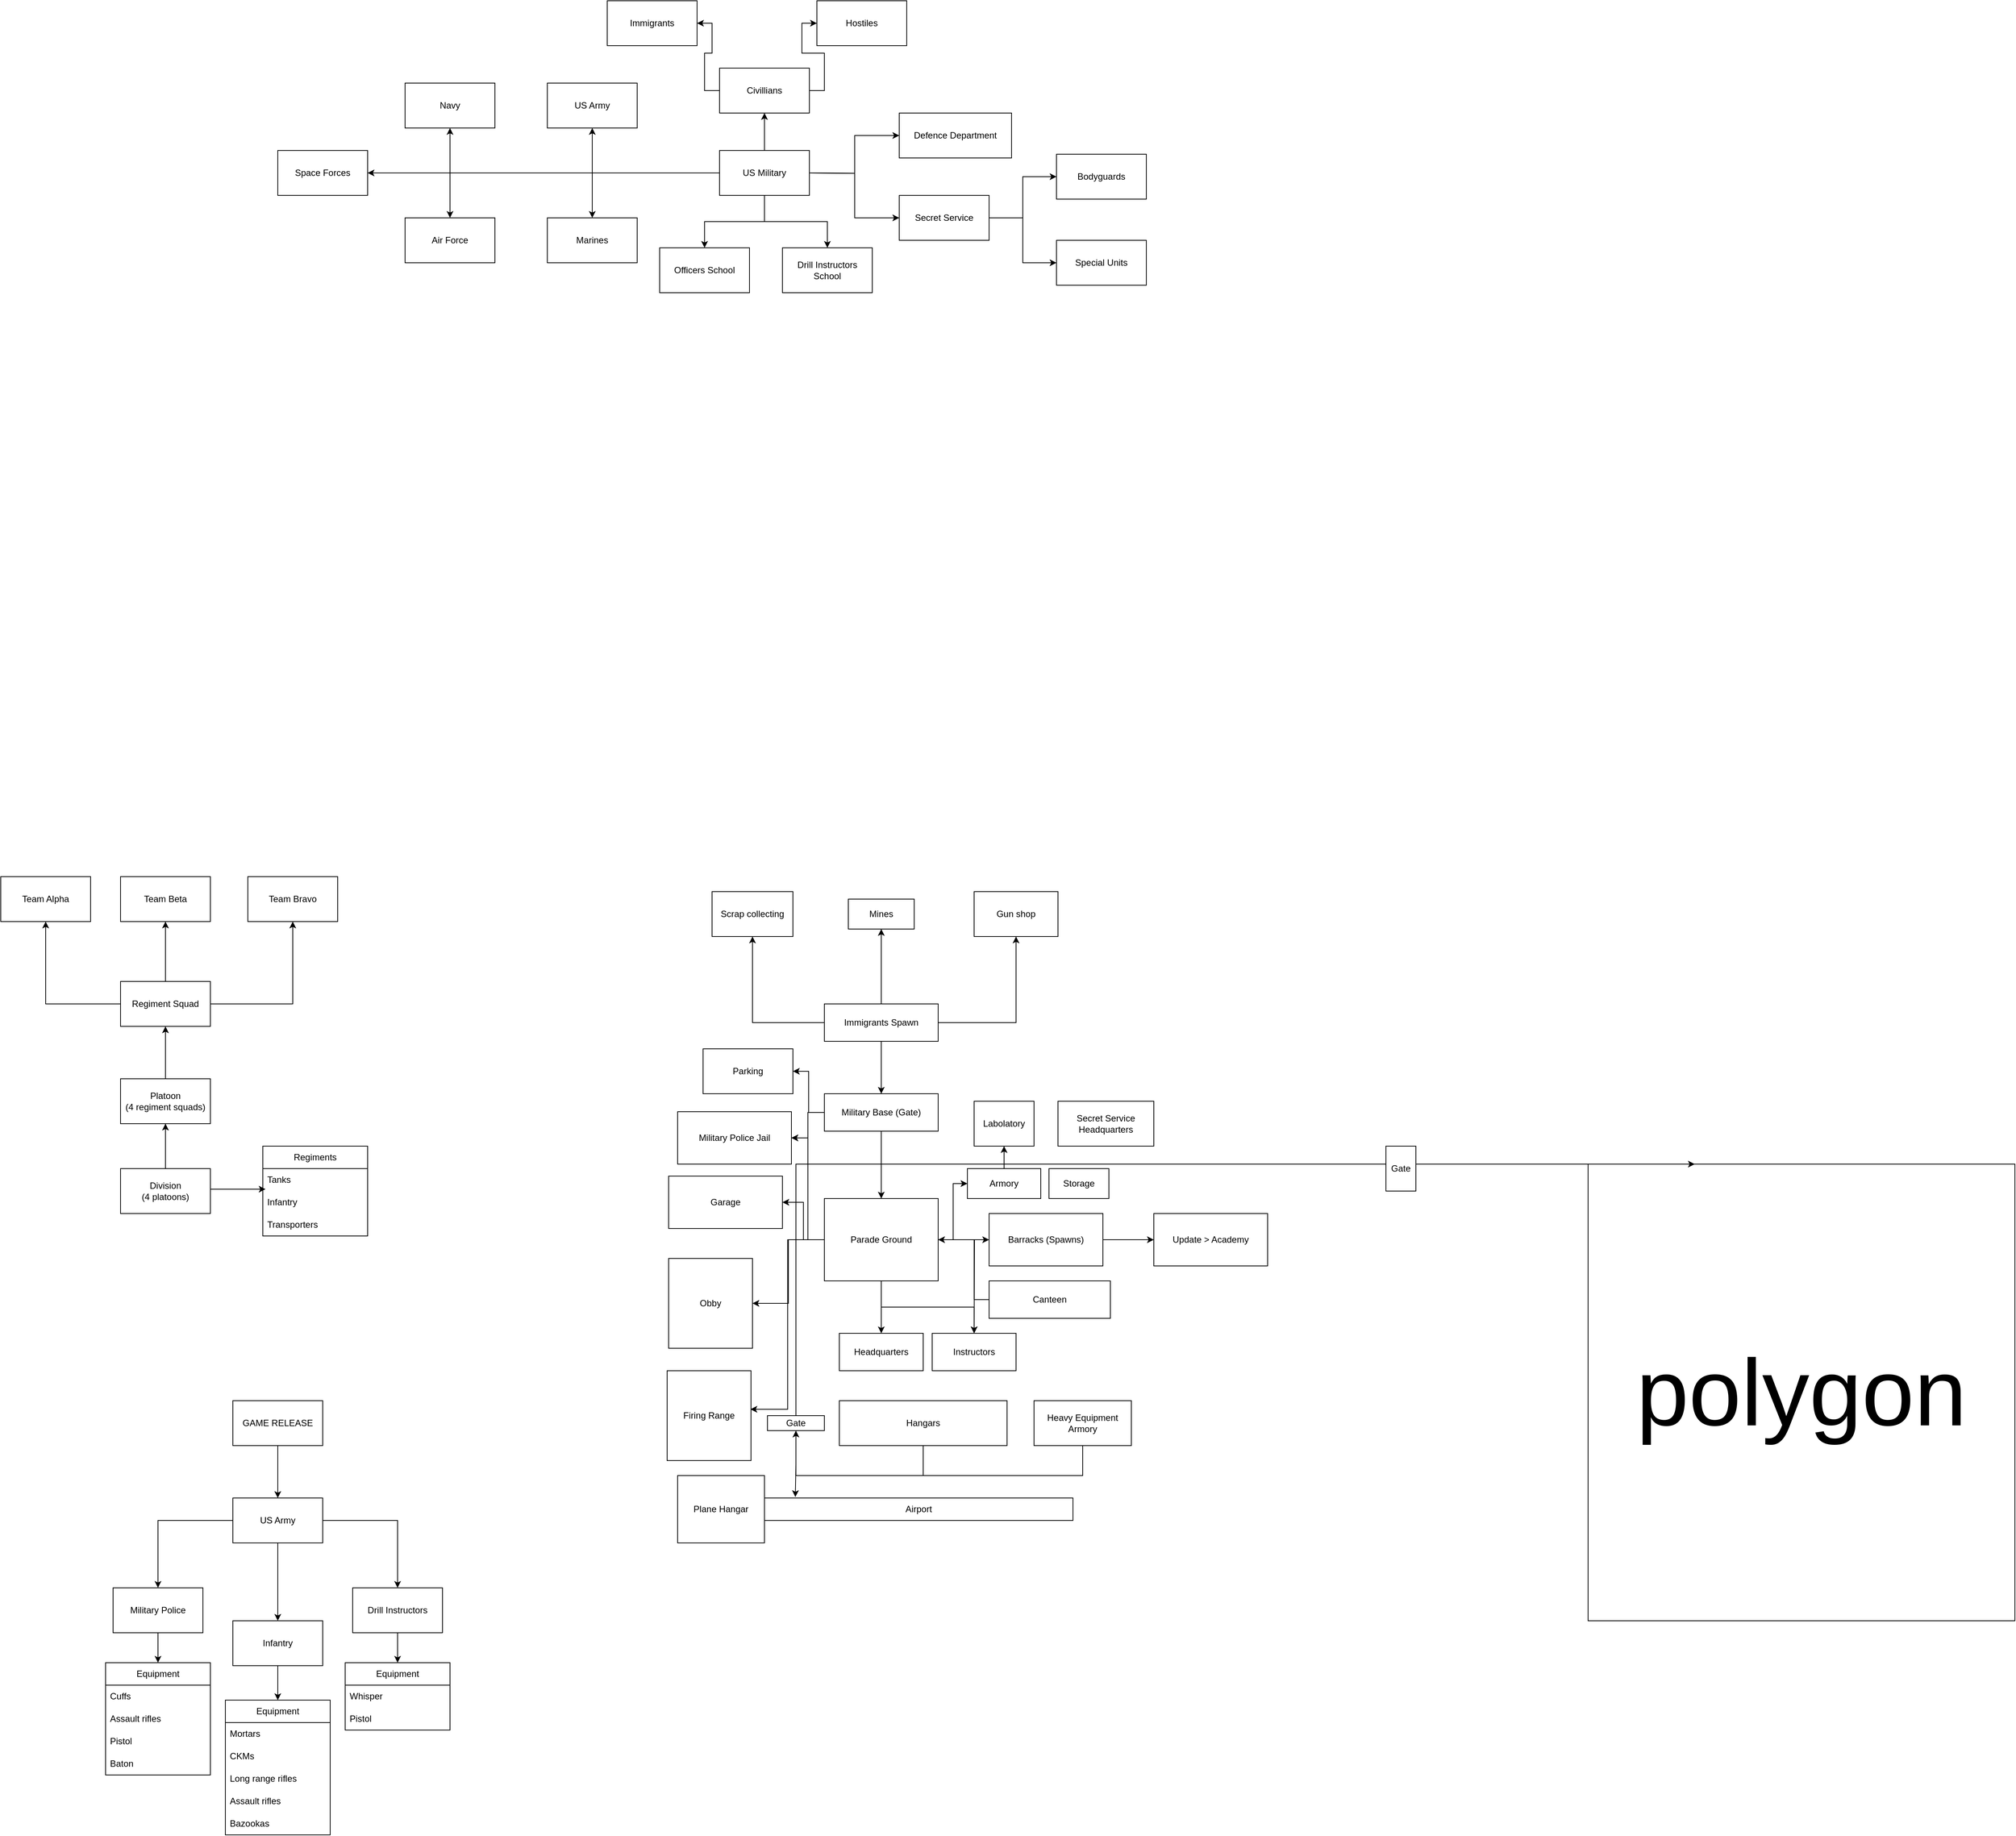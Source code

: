 <mxfile version="24.7.7">
  <diagram name="Strona-1" id="BBOQiUGvL47wXQ2HDbsv">
    <mxGraphModel dx="2062" dy="661" grid="1" gridSize="10" guides="1" tooltips="1" connect="1" arrows="1" fold="1" page="1" pageScale="1" pageWidth="827" pageHeight="1169" math="0" shadow="0">
      <root>
        <mxCell id="0" />
        <mxCell id="1" parent="0" />
        <mxCell id="k31KLtlGpHvFteeG_nSf-20" style="edgeStyle=orthogonalEdgeStyle;rounded=0;orthogonalLoop=1;jettySize=auto;html=1;" parent="1" source="k31KLtlGpHvFteeG_nSf-3" target="k31KLtlGpHvFteeG_nSf-19" edge="1">
          <mxGeometry relative="1" as="geometry" />
        </mxCell>
        <mxCell id="k31KLtlGpHvFteeG_nSf-23" style="edgeStyle=orthogonalEdgeStyle;rounded=0;orthogonalLoop=1;jettySize=auto;html=1;entryX=0.5;entryY=0;entryDx=0;entryDy=0;" parent="1" source="k31KLtlGpHvFteeG_nSf-3" target="k31KLtlGpHvFteeG_nSf-21" edge="1">
          <mxGeometry relative="1" as="geometry" />
        </mxCell>
        <mxCell id="k31KLtlGpHvFteeG_nSf-24" style="edgeStyle=orthogonalEdgeStyle;rounded=0;orthogonalLoop=1;jettySize=auto;html=1;entryX=0.5;entryY=0;entryDx=0;entryDy=0;" parent="1" source="k31KLtlGpHvFteeG_nSf-3" target="k31KLtlGpHvFteeG_nSf-22" edge="1">
          <mxGeometry relative="1" as="geometry" />
        </mxCell>
        <mxCell id="k31KLtlGpHvFteeG_nSf-41" style="edgeStyle=orthogonalEdgeStyle;rounded=0;orthogonalLoop=1;jettySize=auto;html=1;" parent="1" source="k31KLtlGpHvFteeG_nSf-3" target="k31KLtlGpHvFteeG_nSf-44" edge="1">
          <mxGeometry relative="1" as="geometry">
            <mxPoint x="-400" y="430" as="targetPoint" />
          </mxGeometry>
        </mxCell>
        <mxCell id="38wvSkfyoHQ7_8SS0Itx-3" style="edgeStyle=orthogonalEdgeStyle;rounded=0;orthogonalLoop=1;jettySize=auto;html=1;" edge="1" parent="1" source="k31KLtlGpHvFteeG_nSf-3" target="38wvSkfyoHQ7_8SS0Itx-1">
          <mxGeometry relative="1" as="geometry" />
        </mxCell>
        <mxCell id="38wvSkfyoHQ7_8SS0Itx-6" style="edgeStyle=orthogonalEdgeStyle;rounded=0;orthogonalLoop=1;jettySize=auto;html=1;entryX=0.5;entryY=1;entryDx=0;entryDy=0;" edge="1" parent="1" source="k31KLtlGpHvFteeG_nSf-3" target="a-VC0dxoUx-i3-k2DaDm-56">
          <mxGeometry relative="1" as="geometry" />
        </mxCell>
        <mxCell id="38wvSkfyoHQ7_8SS0Itx-7" style="edgeStyle=orthogonalEdgeStyle;rounded=0;orthogonalLoop=1;jettySize=auto;html=1;" edge="1" parent="1" source="k31KLtlGpHvFteeG_nSf-3" target="38wvSkfyoHQ7_8SS0Itx-5">
          <mxGeometry relative="1" as="geometry" />
        </mxCell>
        <mxCell id="38wvSkfyoHQ7_8SS0Itx-10" style="edgeStyle=orthogonalEdgeStyle;rounded=0;orthogonalLoop=1;jettySize=auto;html=1;entryX=0.5;entryY=1;entryDx=0;entryDy=0;" edge="1" parent="1" source="k31KLtlGpHvFteeG_nSf-3" target="a_fJLX3D4ddXMOc15b3K-7">
          <mxGeometry relative="1" as="geometry" />
        </mxCell>
        <mxCell id="k31KLtlGpHvFteeG_nSf-3" value="US Military" style="rounded=0;whiteSpace=wrap;html=1;" parent="1" vertex="1">
          <mxGeometry x="230" y="400" width="120" height="60" as="geometry" />
        </mxCell>
        <mxCell id="k31KLtlGpHvFteeG_nSf-10" style="edgeStyle=orthogonalEdgeStyle;rounded=0;orthogonalLoop=1;jettySize=auto;html=1;entryX=0;entryY=0.5;entryDx=0;entryDy=0;" parent="1" target="k31KLtlGpHvFteeG_nSf-9" edge="1">
          <mxGeometry relative="1" as="geometry">
            <mxPoint x="350" y="430" as="sourcePoint" />
          </mxGeometry>
        </mxCell>
        <mxCell id="k31KLtlGpHvFteeG_nSf-12" style="edgeStyle=orthogonalEdgeStyle;rounded=0;orthogonalLoop=1;jettySize=auto;html=1;entryX=0;entryY=0.5;entryDx=0;entryDy=0;" parent="1" target="k31KLtlGpHvFteeG_nSf-11" edge="1">
          <mxGeometry relative="1" as="geometry">
            <mxPoint x="350" y="430" as="sourcePoint" />
          </mxGeometry>
        </mxCell>
        <mxCell id="k31KLtlGpHvFteeG_nSf-15" style="edgeStyle=orthogonalEdgeStyle;rounded=0;orthogonalLoop=1;jettySize=auto;html=1;entryX=0;entryY=0.5;entryDx=0;entryDy=0;" parent="1" source="k31KLtlGpHvFteeG_nSf-9" target="k31KLtlGpHvFteeG_nSf-14" edge="1">
          <mxGeometry relative="1" as="geometry" />
        </mxCell>
        <mxCell id="k31KLtlGpHvFteeG_nSf-17" style="edgeStyle=orthogonalEdgeStyle;rounded=0;orthogonalLoop=1;jettySize=auto;html=1;entryX=0;entryY=0.5;entryDx=0;entryDy=0;" parent="1" source="k31KLtlGpHvFteeG_nSf-9" target="k31KLtlGpHvFteeG_nSf-16" edge="1">
          <mxGeometry relative="1" as="geometry" />
        </mxCell>
        <mxCell id="k31KLtlGpHvFteeG_nSf-9" value="Secret Service" style="rounded=0;whiteSpace=wrap;html=1;" parent="1" vertex="1">
          <mxGeometry x="470" y="460" width="120" height="60" as="geometry" />
        </mxCell>
        <mxCell id="k31KLtlGpHvFteeG_nSf-11" value="Defence Department" style="rounded=0;whiteSpace=wrap;html=1;" parent="1" vertex="1">
          <mxGeometry x="470" y="350" width="150" height="60" as="geometry" />
        </mxCell>
        <mxCell id="k31KLtlGpHvFteeG_nSf-14" value="Bodyguards" style="rounded=0;whiteSpace=wrap;html=1;" parent="1" vertex="1">
          <mxGeometry x="680" y="405" width="120" height="60" as="geometry" />
        </mxCell>
        <mxCell id="k31KLtlGpHvFteeG_nSf-16" value="Special Units" style="rounded=0;whiteSpace=wrap;html=1;" parent="1" vertex="1">
          <mxGeometry x="680" y="520" width="120" height="60" as="geometry" />
        </mxCell>
        <mxCell id="k31KLtlGpHvFteeG_nSf-19" value="Navy" style="rounded=0;whiteSpace=wrap;html=1;" parent="1" vertex="1">
          <mxGeometry x="-190" y="310" width="120" height="60" as="geometry" />
        </mxCell>
        <mxCell id="k31KLtlGpHvFteeG_nSf-21" value="Marines" style="rounded=0;whiteSpace=wrap;html=1;" parent="1" vertex="1">
          <mxGeometry y="490" width="120" height="60" as="geometry" />
        </mxCell>
        <mxCell id="k31KLtlGpHvFteeG_nSf-22" value="Air Force" style="rounded=0;whiteSpace=wrap;html=1;" parent="1" vertex="1">
          <mxGeometry x="-190" y="490" width="120" height="60" as="geometry" />
        </mxCell>
        <mxCell id="k31KLtlGpHvFteeG_nSf-44" value="Space Forces" style="rounded=0;whiteSpace=wrap;html=1;" parent="1" vertex="1">
          <mxGeometry x="-360" y="400" width="120" height="60" as="geometry" />
        </mxCell>
        <mxCell id="a_fJLX3D4ddXMOc15b3K-3" value="Immigrants" style="rounded=0;whiteSpace=wrap;html=1;" parent="1" vertex="1">
          <mxGeometry x="80" y="200" width="120" height="60" as="geometry" />
        </mxCell>
        <mxCell id="a_fJLX3D4ddXMOc15b3K-5" value="Hostiles" style="rounded=0;whiteSpace=wrap;html=1;" parent="1" vertex="1">
          <mxGeometry x="360" y="200" width="120" height="60" as="geometry" />
        </mxCell>
        <mxCell id="38wvSkfyoHQ7_8SS0Itx-12" style="edgeStyle=orthogonalEdgeStyle;rounded=0;orthogonalLoop=1;jettySize=auto;html=1;entryX=1;entryY=0.5;entryDx=0;entryDy=0;" edge="1" parent="1" source="a_fJLX3D4ddXMOc15b3K-7" target="a_fJLX3D4ddXMOc15b3K-3">
          <mxGeometry relative="1" as="geometry" />
        </mxCell>
        <mxCell id="38wvSkfyoHQ7_8SS0Itx-13" style="edgeStyle=orthogonalEdgeStyle;rounded=0;orthogonalLoop=1;jettySize=auto;html=1;entryX=0;entryY=0.5;entryDx=0;entryDy=0;" edge="1" parent="1" source="a_fJLX3D4ddXMOc15b3K-7" target="a_fJLX3D4ddXMOc15b3K-5">
          <mxGeometry relative="1" as="geometry" />
        </mxCell>
        <mxCell id="a_fJLX3D4ddXMOc15b3K-7" value="Civillians" style="rounded=0;whiteSpace=wrap;html=1;" parent="1" vertex="1">
          <mxGeometry x="230" y="290" width="120" height="60" as="geometry" />
        </mxCell>
        <mxCell id="a_fJLX3D4ddXMOc15b3K-12" style="edgeStyle=orthogonalEdgeStyle;rounded=0;orthogonalLoop=1;jettySize=auto;html=1;entryX=0.5;entryY=1;entryDx=0;entryDy=0;" parent="1" source="a_fJLX3D4ddXMOc15b3K-10" target="a_fJLX3D4ddXMOc15b3K-11" edge="1">
          <mxGeometry relative="1" as="geometry" />
        </mxCell>
        <mxCell id="a_fJLX3D4ddXMOc15b3K-15" style="edgeStyle=orthogonalEdgeStyle;rounded=0;orthogonalLoop=1;jettySize=auto;html=1;entryX=0.5;entryY=1;entryDx=0;entryDy=0;" parent="1" source="a_fJLX3D4ddXMOc15b3K-10" target="a_fJLX3D4ddXMOc15b3K-14" edge="1">
          <mxGeometry relative="1" as="geometry" />
        </mxCell>
        <mxCell id="a_fJLX3D4ddXMOc15b3K-18" style="edgeStyle=orthogonalEdgeStyle;rounded=0;orthogonalLoop=1;jettySize=auto;html=1;" parent="1" source="a_fJLX3D4ddXMOc15b3K-10" target="a_fJLX3D4ddXMOc15b3K-16" edge="1">
          <mxGeometry relative="1" as="geometry" />
        </mxCell>
        <mxCell id="a_fJLX3D4ddXMOc15b3K-20" style="edgeStyle=orthogonalEdgeStyle;rounded=0;orthogonalLoop=1;jettySize=auto;html=1;" parent="1" source="a_fJLX3D4ddXMOc15b3K-10" target="a_fJLX3D4ddXMOc15b3K-19" edge="1">
          <mxGeometry relative="1" as="geometry" />
        </mxCell>
        <mxCell id="a_fJLX3D4ddXMOc15b3K-10" value="Immigrants Spawn" style="rounded=0;whiteSpace=wrap;html=1;" parent="1" vertex="1">
          <mxGeometry x="370" y="1540" width="152" height="50" as="geometry" />
        </mxCell>
        <mxCell id="a_fJLX3D4ddXMOc15b3K-11" value="Gun shop" style="rounded=0;whiteSpace=wrap;html=1;" parent="1" vertex="1">
          <mxGeometry x="570" y="1390" width="112" height="60" as="geometry" />
        </mxCell>
        <mxCell id="a_fJLX3D4ddXMOc15b3K-14" value="Mines" style="rounded=0;whiteSpace=wrap;html=1;" parent="1" vertex="1">
          <mxGeometry x="402" y="1400" width="88" height="40" as="geometry" />
        </mxCell>
        <mxCell id="a_fJLX3D4ddXMOc15b3K-16" value="Scrap collecting" style="rounded=0;whiteSpace=wrap;html=1;" parent="1" vertex="1">
          <mxGeometry x="220" y="1390" width="108" height="60" as="geometry" />
        </mxCell>
        <mxCell id="a_fJLX3D4ddXMOc15b3K-22" style="edgeStyle=orthogonalEdgeStyle;rounded=0;orthogonalLoop=1;jettySize=auto;html=1;" parent="1" source="a_fJLX3D4ddXMOc15b3K-19" edge="1">
          <mxGeometry relative="1" as="geometry">
            <mxPoint x="446.0" y="1800" as="targetPoint" />
          </mxGeometry>
        </mxCell>
        <mxCell id="a_fJLX3D4ddXMOc15b3K-30" style="edgeStyle=orthogonalEdgeStyle;rounded=0;orthogonalLoop=1;jettySize=auto;html=1;entryX=1;entryY=0.5;entryDx=0;entryDy=0;" parent="1" source="a_fJLX3D4ddXMOc15b3K-19" target="a_fJLX3D4ddXMOc15b3K-28" edge="1">
          <mxGeometry relative="1" as="geometry" />
        </mxCell>
        <mxCell id="a_fJLX3D4ddXMOc15b3K-75" style="edgeStyle=orthogonalEdgeStyle;rounded=0;orthogonalLoop=1;jettySize=auto;html=1;" parent="1" source="a_fJLX3D4ddXMOc15b3K-19" target="a_fJLX3D4ddXMOc15b3K-76" edge="1">
          <mxGeometry relative="1" as="geometry">
            <mxPoint x="270" y="1650" as="targetPoint" />
          </mxGeometry>
        </mxCell>
        <mxCell id="a_fJLX3D4ddXMOc15b3K-19" value="Military Base (Gate)" style="rounded=0;whiteSpace=wrap;html=1;" parent="1" vertex="1">
          <mxGeometry x="370" y="1660" width="152" height="50" as="geometry" />
        </mxCell>
        <mxCell id="a_fJLX3D4ddXMOc15b3K-27" value="" style="edgeStyle=orthogonalEdgeStyle;rounded=0;orthogonalLoop=1;jettySize=auto;html=1;" parent="1" source="a_fJLX3D4ddXMOc15b3K-23" target="a_fJLX3D4ddXMOc15b3K-26" edge="1">
          <mxGeometry relative="1" as="geometry" />
        </mxCell>
        <mxCell id="a_fJLX3D4ddXMOc15b3K-29" style="edgeStyle=orthogonalEdgeStyle;rounded=0;orthogonalLoop=1;jettySize=auto;html=1;entryX=1;entryY=0.5;entryDx=0;entryDy=0;" parent="1" source="a_fJLX3D4ddXMOc15b3K-23" target="a_fJLX3D4ddXMOc15b3K-28" edge="1">
          <mxGeometry relative="1" as="geometry" />
        </mxCell>
        <mxCell id="a_fJLX3D4ddXMOc15b3K-45" style="edgeStyle=orthogonalEdgeStyle;rounded=0;orthogonalLoop=1;jettySize=auto;html=1;" parent="1" source="a_fJLX3D4ddXMOc15b3K-23" target="a_fJLX3D4ddXMOc15b3K-44" edge="1">
          <mxGeometry relative="1" as="geometry" />
        </mxCell>
        <mxCell id="a_fJLX3D4ddXMOc15b3K-64" style="edgeStyle=orthogonalEdgeStyle;rounded=0;orthogonalLoop=1;jettySize=auto;html=1;entryX=0;entryY=0.5;entryDx=0;entryDy=0;" parent="1" source="a_fJLX3D4ddXMOc15b3K-23" target="a_fJLX3D4ddXMOc15b3K-63" edge="1">
          <mxGeometry relative="1" as="geometry" />
        </mxCell>
        <mxCell id="a_fJLX3D4ddXMOc15b3K-71" style="edgeStyle=orthogonalEdgeStyle;rounded=0;orthogonalLoop=1;jettySize=auto;html=1;entryX=0.5;entryY=0;entryDx=0;entryDy=0;" parent="1" source="a_fJLX3D4ddXMOc15b3K-23" target="a_fJLX3D4ddXMOc15b3K-34" edge="1">
          <mxGeometry relative="1" as="geometry">
            <mxPoint x="550" y="1980" as="targetPoint" />
          </mxGeometry>
        </mxCell>
        <mxCell id="a_fJLX3D4ddXMOc15b3K-73" style="edgeStyle=orthogonalEdgeStyle;rounded=0;orthogonalLoop=1;jettySize=auto;html=1;" parent="1" source="a_fJLX3D4ddXMOc15b3K-23" edge="1">
          <mxGeometry relative="1" as="geometry">
            <mxPoint x="570" y="1980" as="targetPoint" />
          </mxGeometry>
        </mxCell>
        <mxCell id="a_fJLX3D4ddXMOc15b3K-79" style="edgeStyle=orthogonalEdgeStyle;rounded=0;orthogonalLoop=1;jettySize=auto;html=1;entryX=1;entryY=0.5;entryDx=0;entryDy=0;" parent="1" source="a_fJLX3D4ddXMOc15b3K-23" target="a_fJLX3D4ddXMOc15b3K-77" edge="1">
          <mxGeometry relative="1" as="geometry" />
        </mxCell>
        <mxCell id="a_fJLX3D4ddXMOc15b3K-23" value="Parade Ground" style="rounded=0;whiteSpace=wrap;html=1;" parent="1" vertex="1">
          <mxGeometry x="370" y="1800" width="152" height="110" as="geometry" />
        </mxCell>
        <mxCell id="a_fJLX3D4ddXMOc15b3K-47" style="edgeStyle=orthogonalEdgeStyle;rounded=0;orthogonalLoop=1;jettySize=auto;html=1;" parent="1" source="a_fJLX3D4ddXMOc15b3K-26" edge="1">
          <mxGeometry relative="1" as="geometry">
            <mxPoint x="810" y="1855" as="targetPoint" />
          </mxGeometry>
        </mxCell>
        <mxCell id="a_fJLX3D4ddXMOc15b3K-26" value="Barracks (Spawns)" style="rounded=0;whiteSpace=wrap;html=1;" parent="1" vertex="1">
          <mxGeometry x="590" y="1820" width="152" height="70" as="geometry" />
        </mxCell>
        <mxCell id="a_fJLX3D4ddXMOc15b3K-28" value="Military Police Jail" style="rounded=0;whiteSpace=wrap;html=1;" parent="1" vertex="1">
          <mxGeometry x="174" y="1684" width="152" height="70" as="geometry" />
        </mxCell>
        <mxCell id="a_fJLX3D4ddXMOc15b3K-34" value="Instructors" style="rounded=0;whiteSpace=wrap;html=1;" parent="1" vertex="1">
          <mxGeometry x="514" y="1980" width="112" height="50" as="geometry" />
        </mxCell>
        <mxCell id="a_fJLX3D4ddXMOc15b3K-38" value="" style="edgeStyle=orthogonalEdgeStyle;rounded=0;orthogonalLoop=1;jettySize=auto;html=1;" parent="1" source="a_fJLX3D4ddXMOc15b3K-23" target="a_fJLX3D4ddXMOc15b3K-33" edge="1">
          <mxGeometry relative="1" as="geometry">
            <mxPoint x="230.0" y="1855" as="targetPoint" />
            <mxPoint x="370" y="1855" as="sourcePoint" />
          </mxGeometry>
        </mxCell>
        <mxCell id="a_fJLX3D4ddXMOc15b3K-33" value="Obby" style="rounded=0;whiteSpace=wrap;html=1;" parent="1" vertex="1">
          <mxGeometry x="162" y="1880" width="112" height="120" as="geometry" />
        </mxCell>
        <mxCell id="a_fJLX3D4ddXMOc15b3K-40" value="Firing Range" style="rounded=0;whiteSpace=wrap;html=1;" parent="1" vertex="1">
          <mxGeometry x="160" y="2030" width="112" height="120" as="geometry" />
        </mxCell>
        <mxCell id="a_fJLX3D4ddXMOc15b3K-44" value="Headquarters" style="rounded=0;whiteSpace=wrap;html=1;" parent="1" vertex="1">
          <mxGeometry x="390" y="1980" width="112" height="50" as="geometry" />
        </mxCell>
        <mxCell id="a_fJLX3D4ddXMOc15b3K-46" style="edgeStyle=orthogonalEdgeStyle;rounded=0;orthogonalLoop=1;jettySize=auto;html=1;entryX=0.994;entryY=0.429;entryDx=0;entryDy=0;entryPerimeter=0;" parent="1" source="a_fJLX3D4ddXMOc15b3K-23" target="a_fJLX3D4ddXMOc15b3K-40" edge="1">
          <mxGeometry relative="1" as="geometry" />
        </mxCell>
        <mxCell id="a_fJLX3D4ddXMOc15b3K-48" value="Update &amp;gt; Academy" style="rounded=0;whiteSpace=wrap;html=1;" parent="1" vertex="1">
          <mxGeometry x="810" y="1820" width="152" height="70" as="geometry" />
        </mxCell>
        <mxCell id="a_fJLX3D4ddXMOc15b3K-50" value="&lt;span style=&quot;font-size: 126px;&quot;&gt;polygon&lt;/span&gt;" style="rounded=0;whiteSpace=wrap;html=1;" parent="1" vertex="1">
          <mxGeometry x="1390" y="1754" width="570" height="610" as="geometry" />
        </mxCell>
        <mxCell id="a_fJLX3D4ddXMOc15b3K-52" style="edgeStyle=orthogonalEdgeStyle;rounded=0;orthogonalLoop=1;jettySize=auto;html=1;entryX=0.25;entryY=0;entryDx=0;entryDy=0;" parent="1" source="a_fJLX3D4ddXMOc15b3K-51" target="a_fJLX3D4ddXMOc15b3K-50" edge="1">
          <mxGeometry relative="1" as="geometry">
            <Array as="points">
              <mxPoint x="502" y="2170" />
              <mxPoint x="332" y="2170" />
            </Array>
          </mxGeometry>
        </mxCell>
        <mxCell id="a_fJLX3D4ddXMOc15b3K-51" value="Hangars" style="rounded=0;whiteSpace=wrap;html=1;" parent="1" vertex="1">
          <mxGeometry x="390" y="2070" width="224" height="60" as="geometry" />
        </mxCell>
        <mxCell id="a_fJLX3D4ddXMOc15b3K-53" value="Plane Hangar" style="rounded=0;whiteSpace=wrap;html=1;" parent="1" vertex="1">
          <mxGeometry x="174" y="2170" width="116" height="90" as="geometry" />
        </mxCell>
        <mxCell id="a_fJLX3D4ddXMOc15b3K-55" value="Airport" style="rounded=0;whiteSpace=wrap;html=1;" parent="1" vertex="1">
          <mxGeometry x="290" y="2200" width="412" height="30" as="geometry" />
        </mxCell>
        <mxCell id="a_fJLX3D4ddXMOc15b3K-56" value="Gate" style="rounded=0;whiteSpace=wrap;html=1;" parent="1" vertex="1">
          <mxGeometry x="294" y="2090" width="76" height="20" as="geometry" />
        </mxCell>
        <mxCell id="a_fJLX3D4ddXMOc15b3K-58" style="edgeStyle=orthogonalEdgeStyle;rounded=0;orthogonalLoop=1;jettySize=auto;html=1;entryX=0.1;entryY=-0.043;entryDx=0;entryDy=0;entryPerimeter=0;" parent="1" source="a_fJLX3D4ddXMOc15b3K-56" target="a_fJLX3D4ddXMOc15b3K-55" edge="1">
          <mxGeometry relative="1" as="geometry" />
        </mxCell>
        <mxCell id="a_fJLX3D4ddXMOc15b3K-60" value="Labolatory" style="rounded=0;whiteSpace=wrap;html=1;" parent="1" vertex="1">
          <mxGeometry x="570" y="1670" width="80" height="60" as="geometry" />
        </mxCell>
        <mxCell id="a_fJLX3D4ddXMOc15b3K-61" value="Secret Service Headquarters" style="rounded=0;whiteSpace=wrap;html=1;" parent="1" vertex="1">
          <mxGeometry x="682" y="1670" width="128" height="60" as="geometry" />
        </mxCell>
        <mxCell id="a_fJLX3D4ddXMOc15b3K-62" value="Gate" style="rounded=0;whiteSpace=wrap;html=1;" parent="1" vertex="1">
          <mxGeometry x="1120" y="1730" width="40" height="60" as="geometry" />
        </mxCell>
        <mxCell id="a_fJLX3D4ddXMOc15b3K-65" value="" style="edgeStyle=orthogonalEdgeStyle;rounded=0;orthogonalLoop=1;jettySize=auto;html=1;" parent="1" source="a_fJLX3D4ddXMOc15b3K-63" target="a_fJLX3D4ddXMOc15b3K-60" edge="1">
          <mxGeometry relative="1" as="geometry" />
        </mxCell>
        <mxCell id="a_fJLX3D4ddXMOc15b3K-63" value="Armory" style="rounded=0;whiteSpace=wrap;html=1;" parent="1" vertex="1">
          <mxGeometry x="561" y="1760" width="98" height="40" as="geometry" />
        </mxCell>
        <mxCell id="a_fJLX3D4ddXMOc15b3K-68" style="edgeStyle=orthogonalEdgeStyle;rounded=0;orthogonalLoop=1;jettySize=auto;html=1;entryX=0.5;entryY=1;entryDx=0;entryDy=0;exitX=0.5;exitY=1;exitDx=0;exitDy=0;" parent="1" source="a_fJLX3D4ddXMOc15b3K-66" target="a_fJLX3D4ddXMOc15b3K-56" edge="1">
          <mxGeometry relative="1" as="geometry">
            <Array as="points">
              <mxPoint x="715" y="2170" />
              <mxPoint x="332" y="2170" />
            </Array>
          </mxGeometry>
        </mxCell>
        <mxCell id="a_fJLX3D4ddXMOc15b3K-66" value="Heavy Equipment Armory" style="rounded=0;whiteSpace=wrap;html=1;" parent="1" vertex="1">
          <mxGeometry x="650" y="2070" width="130" height="60" as="geometry" />
        </mxCell>
        <mxCell id="a_fJLX3D4ddXMOc15b3K-70" value="Storage" style="rounded=0;whiteSpace=wrap;html=1;" parent="1" vertex="1">
          <mxGeometry x="670" y="1760" width="80" height="40" as="geometry" />
        </mxCell>
        <mxCell id="a_fJLX3D4ddXMOc15b3K-74" style="edgeStyle=orthogonalEdgeStyle;rounded=0;orthogonalLoop=1;jettySize=auto;html=1;entryX=1;entryY=0.5;entryDx=0;entryDy=0;" parent="1" source="a_fJLX3D4ddXMOc15b3K-72" target="a_fJLX3D4ddXMOc15b3K-23" edge="1">
          <mxGeometry relative="1" as="geometry">
            <Array as="points">
              <mxPoint x="570" y="1935" />
              <mxPoint x="570" y="1855" />
            </Array>
          </mxGeometry>
        </mxCell>
        <mxCell id="a_fJLX3D4ddXMOc15b3K-72" value="Canteen" style="rounded=0;whiteSpace=wrap;html=1;" parent="1" vertex="1">
          <mxGeometry x="590" y="1910" width="162" height="50" as="geometry" />
        </mxCell>
        <mxCell id="a_fJLX3D4ddXMOc15b3K-76" value="Parking" style="rounded=0;whiteSpace=wrap;html=1;" parent="1" vertex="1">
          <mxGeometry x="208" y="1600" width="120" height="60" as="geometry" />
        </mxCell>
        <mxCell id="a_fJLX3D4ddXMOc15b3K-77" value="Garage" style="rounded=0;whiteSpace=wrap;html=1;" parent="1" vertex="1">
          <mxGeometry x="162" y="1770" width="152" height="70" as="geometry" />
        </mxCell>
        <mxCell id="a-VC0dxoUx-i3-k2DaDm-8" value="Team Alpha" style="rounded=0;whiteSpace=wrap;html=1;" parent="1" vertex="1">
          <mxGeometry x="-730" y="1370" width="120" height="60" as="geometry" />
        </mxCell>
        <mxCell id="a-VC0dxoUx-i3-k2DaDm-21" value="Team Beta" style="rounded=0;whiteSpace=wrap;html=1;" parent="1" vertex="1">
          <mxGeometry x="-570" y="1370" width="120" height="60" as="geometry" />
        </mxCell>
        <mxCell id="a-VC0dxoUx-i3-k2DaDm-22" value="Team Bravo" style="rounded=0;whiteSpace=wrap;html=1;" parent="1" vertex="1">
          <mxGeometry x="-400" y="1370" width="120" height="60" as="geometry" />
        </mxCell>
        <mxCell id="a-VC0dxoUx-i3-k2DaDm-24" style="edgeStyle=orthogonalEdgeStyle;rounded=0;orthogonalLoop=1;jettySize=auto;html=1;entryX=0.5;entryY=1;entryDx=0;entryDy=0;" parent="1" source="a-VC0dxoUx-i3-k2DaDm-23" target="a-VC0dxoUx-i3-k2DaDm-21" edge="1">
          <mxGeometry relative="1" as="geometry" />
        </mxCell>
        <mxCell id="a-VC0dxoUx-i3-k2DaDm-25" style="edgeStyle=orthogonalEdgeStyle;rounded=0;orthogonalLoop=1;jettySize=auto;html=1;entryX=0.5;entryY=1;entryDx=0;entryDy=0;" parent="1" source="a-VC0dxoUx-i3-k2DaDm-23" target="a-VC0dxoUx-i3-k2DaDm-8" edge="1">
          <mxGeometry relative="1" as="geometry" />
        </mxCell>
        <mxCell id="a-VC0dxoUx-i3-k2DaDm-26" style="edgeStyle=orthogonalEdgeStyle;rounded=0;orthogonalLoop=1;jettySize=auto;html=1;" parent="1" source="a-VC0dxoUx-i3-k2DaDm-23" target="a-VC0dxoUx-i3-k2DaDm-22" edge="1">
          <mxGeometry relative="1" as="geometry" />
        </mxCell>
        <mxCell id="a-VC0dxoUx-i3-k2DaDm-23" value="Regiment Squad" style="rounded=0;whiteSpace=wrap;html=1;" parent="1" vertex="1">
          <mxGeometry x="-570" y="1510" width="120" height="60" as="geometry" />
        </mxCell>
        <mxCell id="a-VC0dxoUx-i3-k2DaDm-28" style="edgeStyle=orthogonalEdgeStyle;rounded=0;orthogonalLoop=1;jettySize=auto;html=1;entryX=0.5;entryY=1;entryDx=0;entryDy=0;" parent="1" source="a-VC0dxoUx-i3-k2DaDm-27" target="a-VC0dxoUx-i3-k2DaDm-23" edge="1">
          <mxGeometry relative="1" as="geometry" />
        </mxCell>
        <mxCell id="a-VC0dxoUx-i3-k2DaDm-36" style="edgeStyle=orthogonalEdgeStyle;rounded=0;orthogonalLoop=1;jettySize=auto;html=1;entryX=0.026;entryY=-0.084;entryDx=0;entryDy=0;entryPerimeter=0;" parent="1" source="a-VC0dxoUx-i3-k2DaDm-27" target="a-VC0dxoUx-i3-k2DaDm-33" edge="1">
          <mxGeometry relative="1" as="geometry">
            <mxPoint x="-350" y="1670" as="targetPoint" />
          </mxGeometry>
        </mxCell>
        <mxCell id="a-VC0dxoUx-i3-k2DaDm-27" value="Platoon&lt;div&gt;(4 regiment squads)&lt;/div&gt;" style="rounded=0;whiteSpace=wrap;html=1;" parent="1" vertex="1">
          <mxGeometry x="-570" y="1640" width="120" height="60" as="geometry" />
        </mxCell>
        <mxCell id="a-VC0dxoUx-i3-k2DaDm-30" style="edgeStyle=orthogonalEdgeStyle;rounded=0;orthogonalLoop=1;jettySize=auto;html=1;entryX=0.5;entryY=1;entryDx=0;entryDy=0;" parent="1" source="a-VC0dxoUx-i3-k2DaDm-29" target="a-VC0dxoUx-i3-k2DaDm-27" edge="1">
          <mxGeometry relative="1" as="geometry" />
        </mxCell>
        <mxCell id="a-VC0dxoUx-i3-k2DaDm-29" value="&lt;div&gt;Division&lt;/div&gt;&lt;div&gt;(4 platoons)&lt;/div&gt;" style="rounded=0;whiteSpace=wrap;html=1;" parent="1" vertex="1">
          <mxGeometry x="-570" y="1760" width="120" height="60" as="geometry" />
        </mxCell>
        <mxCell id="a-VC0dxoUx-i3-k2DaDm-31" value="Regiments" style="swimlane;fontStyle=0;childLayout=stackLayout;horizontal=1;startSize=30;horizontalStack=0;resizeParent=1;resizeParentMax=0;resizeLast=0;collapsible=1;marginBottom=0;whiteSpace=wrap;html=1;" parent="1" vertex="1">
          <mxGeometry x="-380" y="1730" width="140" height="120" as="geometry" />
        </mxCell>
        <mxCell id="a-VC0dxoUx-i3-k2DaDm-32" value="Tanks" style="text;strokeColor=none;fillColor=none;align=left;verticalAlign=middle;spacingLeft=4;spacingRight=4;overflow=hidden;points=[[0,0.5],[1,0.5]];portConstraint=eastwest;rotatable=0;whiteSpace=wrap;html=1;" parent="a-VC0dxoUx-i3-k2DaDm-31" vertex="1">
          <mxGeometry y="30" width="140" height="30" as="geometry" />
        </mxCell>
        <mxCell id="a-VC0dxoUx-i3-k2DaDm-33" value="Infantry" style="text;strokeColor=none;fillColor=none;align=left;verticalAlign=middle;spacingLeft=4;spacingRight=4;overflow=hidden;points=[[0,0.5],[1,0.5]];portConstraint=eastwest;rotatable=0;whiteSpace=wrap;html=1;" parent="a-VC0dxoUx-i3-k2DaDm-31" vertex="1">
          <mxGeometry y="60" width="140" height="30" as="geometry" />
        </mxCell>
        <mxCell id="a-VC0dxoUx-i3-k2DaDm-34" value="Transporters" style="text;strokeColor=none;fillColor=none;align=left;verticalAlign=middle;spacingLeft=4;spacingRight=4;overflow=hidden;points=[[0,0.5],[1,0.5]];portConstraint=eastwest;rotatable=0;whiteSpace=wrap;html=1;" parent="a-VC0dxoUx-i3-k2DaDm-31" vertex="1">
          <mxGeometry y="90" width="140" height="30" as="geometry" />
        </mxCell>
        <mxCell id="a-VC0dxoUx-i3-k2DaDm-43" style="edgeStyle=orthogonalEdgeStyle;rounded=0;orthogonalLoop=1;jettySize=auto;html=1;" parent="1" source="a-VC0dxoUx-i3-k2DaDm-42" edge="1">
          <mxGeometry relative="1" as="geometry">
            <mxPoint x="-360" y="2200" as="targetPoint" />
          </mxGeometry>
        </mxCell>
        <mxCell id="a-VC0dxoUx-i3-k2DaDm-42" value="GAME RELEASE" style="rounded=0;whiteSpace=wrap;html=1;" parent="1" vertex="1">
          <mxGeometry x="-420" y="2070" width="120" height="60" as="geometry" />
        </mxCell>
        <mxCell id="a-VC0dxoUx-i3-k2DaDm-46" style="edgeStyle=orthogonalEdgeStyle;rounded=0;orthogonalLoop=1;jettySize=auto;html=1;entryX=0.5;entryY=0;entryDx=0;entryDy=0;" parent="1" source="a-VC0dxoUx-i3-k2DaDm-44" target="a-VC0dxoUx-i3-k2DaDm-45" edge="1">
          <mxGeometry relative="1" as="geometry" />
        </mxCell>
        <mxCell id="a-VC0dxoUx-i3-k2DaDm-48" style="edgeStyle=orthogonalEdgeStyle;rounded=0;orthogonalLoop=1;jettySize=auto;html=1;entryX=0.5;entryY=0;entryDx=0;entryDy=0;" parent="1" source="a-VC0dxoUx-i3-k2DaDm-44" target="a-VC0dxoUx-i3-k2DaDm-47" edge="1">
          <mxGeometry relative="1" as="geometry" />
        </mxCell>
        <mxCell id="a-VC0dxoUx-i3-k2DaDm-50" style="edgeStyle=orthogonalEdgeStyle;rounded=0;orthogonalLoop=1;jettySize=auto;html=1;" parent="1" source="a-VC0dxoUx-i3-k2DaDm-44" target="a-VC0dxoUx-i3-k2DaDm-49" edge="1">
          <mxGeometry relative="1" as="geometry" />
        </mxCell>
        <mxCell id="a-VC0dxoUx-i3-k2DaDm-44" value="US Army" style="rounded=0;whiteSpace=wrap;html=1;" parent="1" vertex="1">
          <mxGeometry x="-420" y="2200" width="120" height="60" as="geometry" />
        </mxCell>
        <mxCell id="38wvSkfyoHQ7_8SS0Itx-31" style="edgeStyle=orthogonalEdgeStyle;rounded=0;orthogonalLoop=1;jettySize=auto;html=1;" edge="1" parent="1" source="a-VC0dxoUx-i3-k2DaDm-45" target="38wvSkfyoHQ7_8SS0Itx-25">
          <mxGeometry relative="1" as="geometry" />
        </mxCell>
        <mxCell id="a-VC0dxoUx-i3-k2DaDm-45" value="Military Police" style="rounded=0;whiteSpace=wrap;html=1;" parent="1" vertex="1">
          <mxGeometry x="-580" y="2320" width="120" height="60" as="geometry" />
        </mxCell>
        <mxCell id="38wvSkfyoHQ7_8SS0Itx-37" style="edgeStyle=orthogonalEdgeStyle;rounded=0;orthogonalLoop=1;jettySize=auto;html=1;" edge="1" parent="1" source="a-VC0dxoUx-i3-k2DaDm-47" target="38wvSkfyoHQ7_8SS0Itx-33">
          <mxGeometry relative="1" as="geometry" />
        </mxCell>
        <mxCell id="a-VC0dxoUx-i3-k2DaDm-47" value="Drill Instructors" style="rounded=0;whiteSpace=wrap;html=1;" parent="1" vertex="1">
          <mxGeometry x="-260" y="2320" width="120" height="60" as="geometry" />
        </mxCell>
        <mxCell id="38wvSkfyoHQ7_8SS0Itx-17" value="" style="edgeStyle=orthogonalEdgeStyle;rounded=0;orthogonalLoop=1;jettySize=auto;html=1;" edge="1" parent="1" source="a-VC0dxoUx-i3-k2DaDm-49">
          <mxGeometry relative="1" as="geometry">
            <mxPoint x="-360" y="2470" as="targetPoint" />
          </mxGeometry>
        </mxCell>
        <mxCell id="a-VC0dxoUx-i3-k2DaDm-49" value="Infantry" style="rounded=0;whiteSpace=wrap;html=1;" parent="1" vertex="1">
          <mxGeometry x="-420" y="2364" width="120" height="60" as="geometry" />
        </mxCell>
        <mxCell id="a-VC0dxoUx-i3-k2DaDm-56" value="US Army" style="rounded=0;whiteSpace=wrap;html=1;" parent="1" vertex="1">
          <mxGeometry y="310" width="120" height="60" as="geometry" />
        </mxCell>
        <mxCell id="38wvSkfyoHQ7_8SS0Itx-1" value="Drill Instructors&lt;div&gt;School&lt;/div&gt;" style="rounded=0;whiteSpace=wrap;html=1;" vertex="1" parent="1">
          <mxGeometry x="314" y="530" width="120" height="60" as="geometry" />
        </mxCell>
        <mxCell id="38wvSkfyoHQ7_8SS0Itx-5" value="Officers School" style="rounded=0;whiteSpace=wrap;html=1;" vertex="1" parent="1">
          <mxGeometry x="150" y="530" width="120" height="60" as="geometry" />
        </mxCell>
        <mxCell id="38wvSkfyoHQ7_8SS0Itx-18" value="Equipment" style="swimlane;fontStyle=0;childLayout=stackLayout;horizontal=1;startSize=30;horizontalStack=0;resizeParent=1;resizeParentMax=0;resizeLast=0;collapsible=1;marginBottom=0;whiteSpace=wrap;html=1;" vertex="1" parent="1">
          <mxGeometry x="-430" y="2470" width="140" height="180" as="geometry" />
        </mxCell>
        <mxCell id="38wvSkfyoHQ7_8SS0Itx-19" value="Mortars" style="text;strokeColor=none;fillColor=none;align=left;verticalAlign=middle;spacingLeft=4;spacingRight=4;overflow=hidden;points=[[0,0.5],[1,0.5]];portConstraint=eastwest;rotatable=0;whiteSpace=wrap;html=1;" vertex="1" parent="38wvSkfyoHQ7_8SS0Itx-18">
          <mxGeometry y="30" width="140" height="30" as="geometry" />
        </mxCell>
        <mxCell id="38wvSkfyoHQ7_8SS0Itx-20" value="CKMs" style="text;strokeColor=none;fillColor=none;align=left;verticalAlign=middle;spacingLeft=4;spacingRight=4;overflow=hidden;points=[[0,0.5],[1,0.5]];portConstraint=eastwest;rotatable=0;whiteSpace=wrap;html=1;" vertex="1" parent="38wvSkfyoHQ7_8SS0Itx-18">
          <mxGeometry y="60" width="140" height="30" as="geometry" />
        </mxCell>
        <mxCell id="38wvSkfyoHQ7_8SS0Itx-22" value="Long range rifles" style="text;strokeColor=none;fillColor=none;align=left;verticalAlign=middle;spacingLeft=4;spacingRight=4;overflow=hidden;points=[[0,0.5],[1,0.5]];portConstraint=eastwest;rotatable=0;whiteSpace=wrap;html=1;" vertex="1" parent="38wvSkfyoHQ7_8SS0Itx-18">
          <mxGeometry y="90" width="140" height="30" as="geometry" />
        </mxCell>
        <mxCell id="38wvSkfyoHQ7_8SS0Itx-23" value="Assault rifles" style="text;strokeColor=none;fillColor=none;align=left;verticalAlign=middle;spacingLeft=4;spacingRight=4;overflow=hidden;points=[[0,0.5],[1,0.5]];portConstraint=eastwest;rotatable=0;whiteSpace=wrap;html=1;" vertex="1" parent="38wvSkfyoHQ7_8SS0Itx-18">
          <mxGeometry y="120" width="140" height="30" as="geometry" />
        </mxCell>
        <mxCell id="38wvSkfyoHQ7_8SS0Itx-24" value="Bazookas" style="text;strokeColor=none;fillColor=none;align=left;verticalAlign=middle;spacingLeft=4;spacingRight=4;overflow=hidden;points=[[0,0.5],[1,0.5]];portConstraint=eastwest;rotatable=0;whiteSpace=wrap;html=1;" vertex="1" parent="38wvSkfyoHQ7_8SS0Itx-18">
          <mxGeometry y="150" width="140" height="30" as="geometry" />
        </mxCell>
        <mxCell id="38wvSkfyoHQ7_8SS0Itx-25" value="Equipment" style="swimlane;fontStyle=0;childLayout=stackLayout;horizontal=1;startSize=30;horizontalStack=0;resizeParent=1;resizeParentMax=0;resizeLast=0;collapsible=1;marginBottom=0;whiteSpace=wrap;html=1;" vertex="1" parent="1">
          <mxGeometry x="-590" y="2420" width="140" height="150" as="geometry" />
        </mxCell>
        <mxCell id="38wvSkfyoHQ7_8SS0Itx-28" value="Cuffs" style="text;strokeColor=none;fillColor=none;align=left;verticalAlign=middle;spacingLeft=4;spacingRight=4;overflow=hidden;points=[[0,0.5],[1,0.5]];portConstraint=eastwest;rotatable=0;whiteSpace=wrap;html=1;" vertex="1" parent="38wvSkfyoHQ7_8SS0Itx-25">
          <mxGeometry y="30" width="140" height="30" as="geometry" />
        </mxCell>
        <mxCell id="38wvSkfyoHQ7_8SS0Itx-29" value="Assault rifles" style="text;strokeColor=none;fillColor=none;align=left;verticalAlign=middle;spacingLeft=4;spacingRight=4;overflow=hidden;points=[[0,0.5],[1,0.5]];portConstraint=eastwest;rotatable=0;whiteSpace=wrap;html=1;" vertex="1" parent="38wvSkfyoHQ7_8SS0Itx-25">
          <mxGeometry y="60" width="140" height="30" as="geometry" />
        </mxCell>
        <mxCell id="38wvSkfyoHQ7_8SS0Itx-32" value="Pistol" style="text;strokeColor=none;fillColor=none;align=left;verticalAlign=middle;spacingLeft=4;spacingRight=4;overflow=hidden;points=[[0,0.5],[1,0.5]];portConstraint=eastwest;rotatable=0;whiteSpace=wrap;html=1;" vertex="1" parent="38wvSkfyoHQ7_8SS0Itx-25">
          <mxGeometry y="90" width="140" height="30" as="geometry" />
        </mxCell>
        <mxCell id="38wvSkfyoHQ7_8SS0Itx-38" value="Baton" style="text;strokeColor=none;fillColor=none;align=left;verticalAlign=middle;spacingLeft=4;spacingRight=4;overflow=hidden;points=[[0,0.5],[1,0.5]];portConstraint=eastwest;rotatable=0;whiteSpace=wrap;html=1;" vertex="1" parent="38wvSkfyoHQ7_8SS0Itx-25">
          <mxGeometry y="120" width="140" height="30" as="geometry" />
        </mxCell>
        <mxCell id="38wvSkfyoHQ7_8SS0Itx-33" value="Equipment" style="swimlane;fontStyle=0;childLayout=stackLayout;horizontal=1;startSize=30;horizontalStack=0;resizeParent=1;resizeParentMax=0;resizeLast=0;collapsible=1;marginBottom=0;whiteSpace=wrap;html=1;" vertex="1" parent="1">
          <mxGeometry x="-270" y="2420" width="140" height="90" as="geometry" />
        </mxCell>
        <mxCell id="38wvSkfyoHQ7_8SS0Itx-34" value="Whisper" style="text;strokeColor=none;fillColor=none;align=left;verticalAlign=middle;spacingLeft=4;spacingRight=4;overflow=hidden;points=[[0,0.5],[1,0.5]];portConstraint=eastwest;rotatable=0;whiteSpace=wrap;html=1;" vertex="1" parent="38wvSkfyoHQ7_8SS0Itx-33">
          <mxGeometry y="30" width="140" height="30" as="geometry" />
        </mxCell>
        <mxCell id="38wvSkfyoHQ7_8SS0Itx-36" value="Pistol" style="text;strokeColor=none;fillColor=none;align=left;verticalAlign=middle;spacingLeft=4;spacingRight=4;overflow=hidden;points=[[0,0.5],[1,0.5]];portConstraint=eastwest;rotatable=0;whiteSpace=wrap;html=1;" vertex="1" parent="38wvSkfyoHQ7_8SS0Itx-33">
          <mxGeometry y="60" width="140" height="30" as="geometry" />
        </mxCell>
      </root>
    </mxGraphModel>
  </diagram>
</mxfile>
